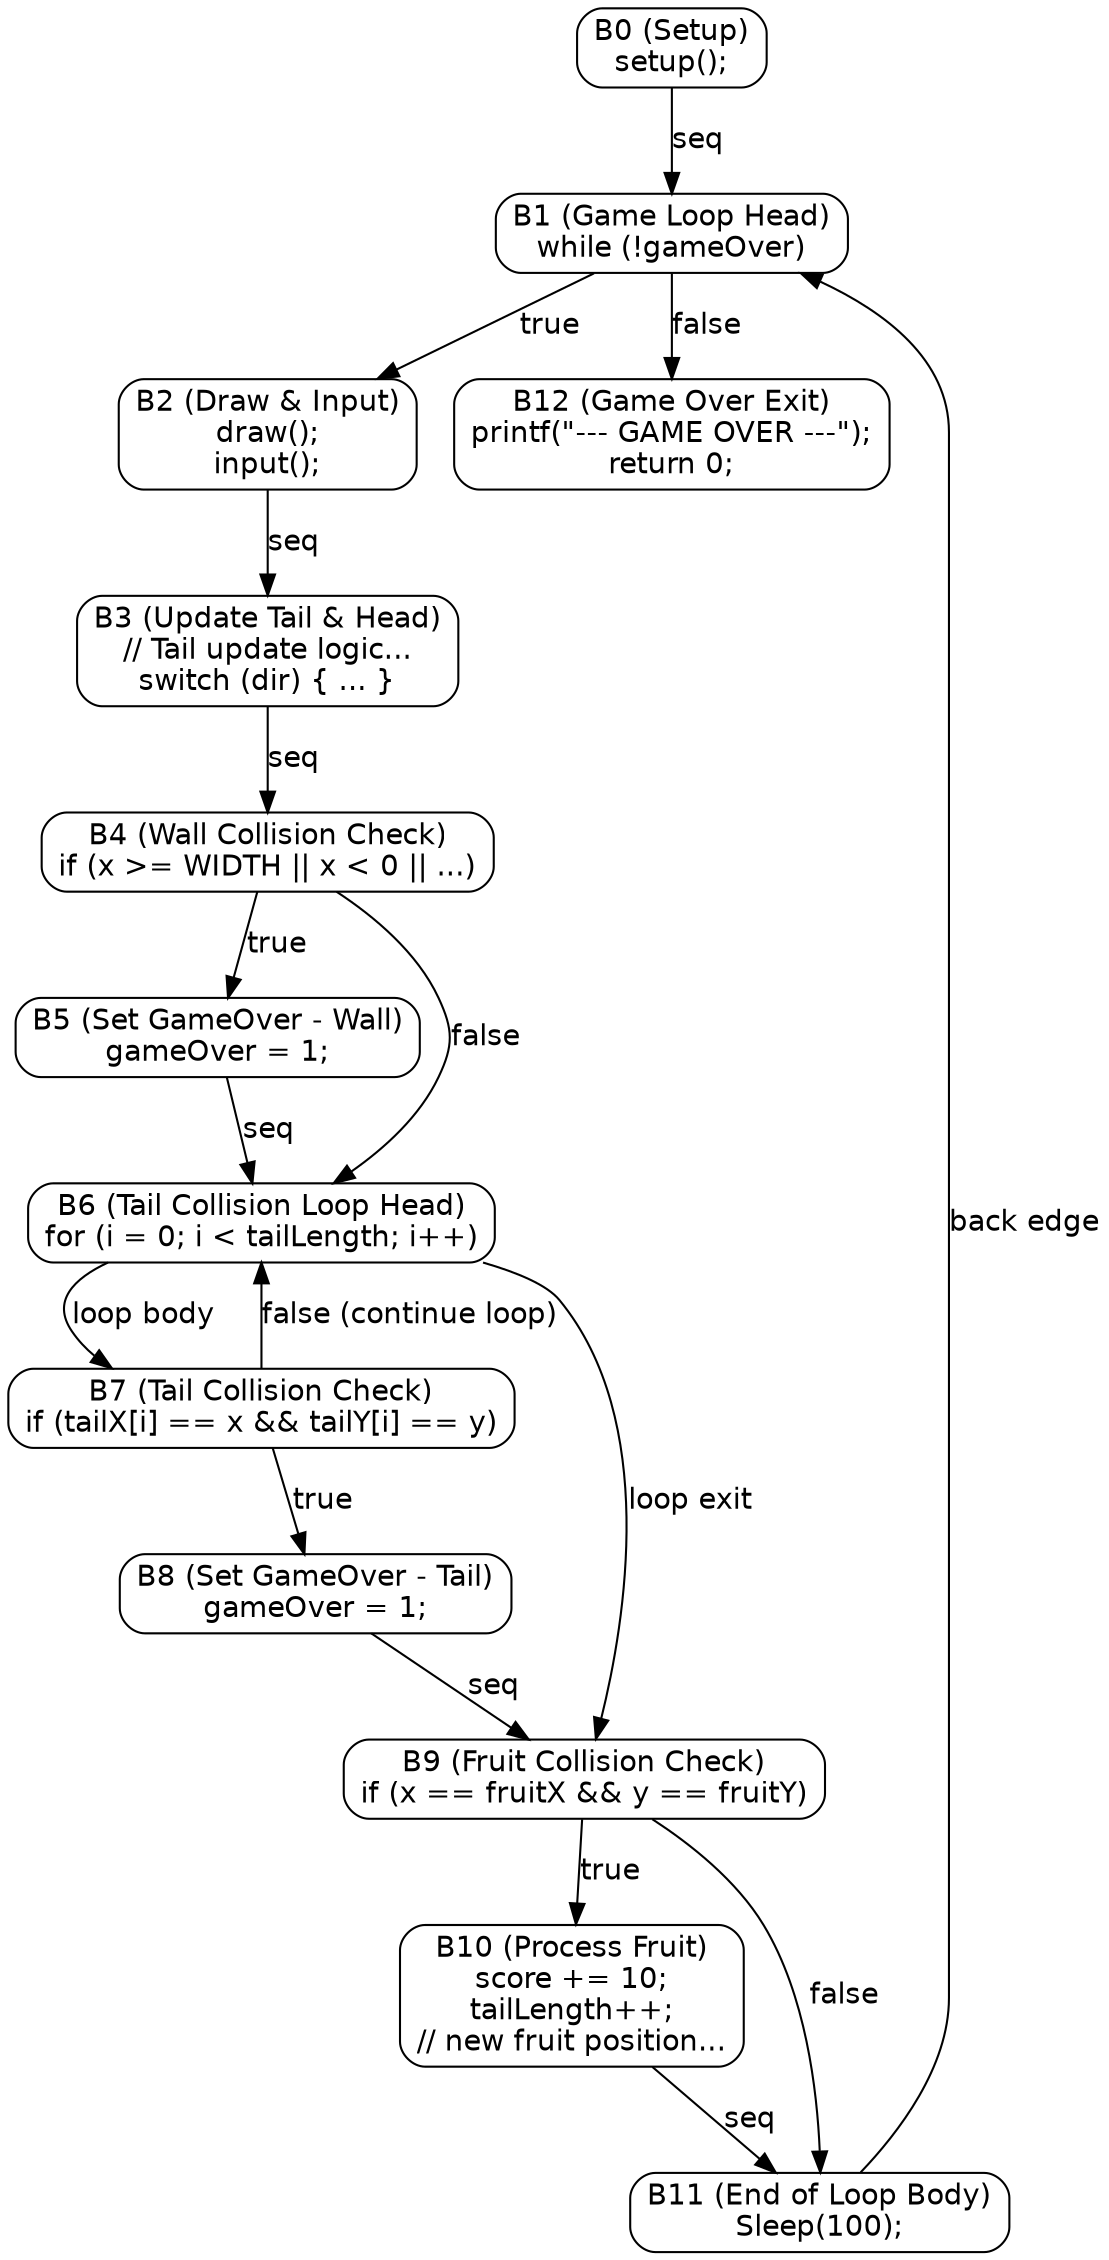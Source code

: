 // Control Flow Graph for console_snake.c
digraph ConsoleSnakeCFG {
    // Graph and node attributes
    graph [fontname = "Helvetica"];
    node [shape=box, style=rounded, fontname = "Helvetica"];
    edge [fontname = "Helvetica"];

    // Basic Blocks (Nodes)
    B0 [label="B0 (Setup)\nsetup();"];
    B1 [label="B1 (Game Loop Head)\nwhile (!gameOver)"];
    B2 [label="B2 (Draw & Input)\ndraw();\ninput();"];
    B3 [label="B3 (Update Tail & Head)\n// Tail update logic...\nswitch (dir) { ... }"];
    B4 [label="B4 (Wall Collision Check)\nif (x >= WIDTH || x < 0 || ...)"];
    B5 [label="B5 (Set GameOver - Wall)\ngameOver = 1;"];
    B6 [label="B6 (Tail Collision Loop Head)\nfor (i = 0; i < tailLength; i++)"];
    B7 [label="B7 (Tail Collision Check)\nif (tailX[i] == x && tailY[i] == y)"];
    B8 [label="B8 (Set GameOver - Tail)\ngameOver = 1;"];
    B9 [label="B9 (Fruit Collision Check)\nif (x == fruitX && y == fruitY)"];
    B10 [label="B10 (Process Fruit)\nscore += 10;\ntailLength++;\n// new fruit position..."];
    B11 [label="B11 (End of Loop Body)\nSleep(100);"];
    B12 [label="B12 (Game Over Exit)\nprintf(\"--- GAME OVER ---\");\nreturn 0;"];

    // Control Flow (Edges)
    B0 -> B1 [label="seq"];

    B1 -> B2 [label="true"];
    B1 -> B12 [label="false"];

    B2 -> B3 [label="seq"];
    B3 -> B4 [label="seq"];

    B4 -> B5 [label="true"];
    B4 -> B6 [label="false"];

    B5 -> B6 [label="seq"];

    B6 -> B7 [label="loop body"];
    B6 -> B9 [label="loop exit"];

    B7 -> B8 [label="true"];
    B7 -> B6 [label="false (continue loop)"];

    B8 -> B9 [label="seq"];

    B9 -> B10 [label="true"];
    B9 -> B11 [label="false"];

    B10 -> B11 [label="seq"];

    B11 -> B1 [label="back edge"];
}